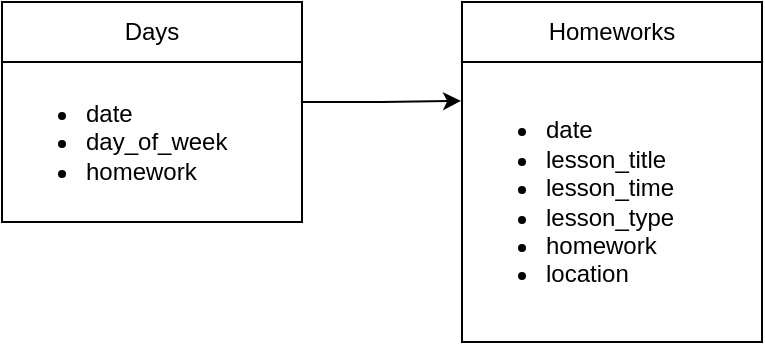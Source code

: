 <mxfile>
    <diagram id="_9ytG60nKZu2OOi8pl9j" name="Страница 1">
        <mxGraphModel dx="990" dy="307" grid="1" gridSize="10" guides="1" tooltips="1" connect="1" arrows="1" fold="1" page="1" pageScale="1" pageWidth="827" pageHeight="1169" math="0" shadow="0">
            <root>
                <mxCell id="0"/>
                <mxCell id="1" parent="0"/>
                <mxCell id="6" style="edgeStyle=orthogonalEdgeStyle;rounded=0;orthogonalLoop=1;jettySize=auto;html=1;exitX=1;exitY=0.25;exitDx=0;exitDy=0;entryX=-0.003;entryY=0.139;entryDx=0;entryDy=0;entryPerimeter=0;" edge="1" parent="1" source="2" target="4">
                    <mxGeometry relative="1" as="geometry"/>
                </mxCell>
                <mxCell id="2" value="&lt;ul&gt;&lt;li&gt;&lt;span&gt;date&lt;/span&gt;&lt;/li&gt;&lt;li&gt;&lt;span&gt;day_of_week&lt;/span&gt;&lt;/li&gt;&lt;li&gt;&lt;span&gt;homework&lt;/span&gt;&lt;/li&gt;&lt;/ul&gt;" style="rounded=0;html=1;align=left;labelPosition=center;verticalLabelPosition=middle;verticalAlign=middle;labelBorderColor=none;whiteSpace=wrap;textDirection=ltr;" vertex="1" parent="1">
                    <mxGeometry x="290" y="80" width="150" height="80" as="geometry"/>
                </mxCell>
                <mxCell id="3" value="Days" style="rounded=0;whiteSpace=wrap;html=1;align=center;verticalAlign=middle;" vertex="1" parent="1">
                    <mxGeometry x="290" y="50" width="150" height="30" as="geometry"/>
                </mxCell>
                <mxCell id="4" value="&lt;ul&gt;&lt;li&gt;date&lt;/li&gt;&lt;li&gt;lesson_title&lt;/li&gt;&lt;li&gt;lesson_time&lt;/li&gt;&lt;li&gt;lesson_type&lt;/li&gt;&lt;li&gt;homework&lt;/li&gt;&lt;li&gt;location&lt;/li&gt;&lt;/ul&gt;" style="rounded=0;html=1;align=left;labelPosition=center;verticalLabelPosition=middle;verticalAlign=middle;labelBorderColor=none;whiteSpace=wrap;textDirection=ltr;" vertex="1" parent="1">
                    <mxGeometry x="520" y="80" width="150" height="140" as="geometry"/>
                </mxCell>
                <mxCell id="5" value="Homeworks" style="rounded=0;whiteSpace=wrap;html=1;align=center;verticalAlign=middle;" vertex="1" parent="1">
                    <mxGeometry x="520" y="50" width="150" height="30" as="geometry"/>
                </mxCell>
            </root>
        </mxGraphModel>
    </diagram>
</mxfile>